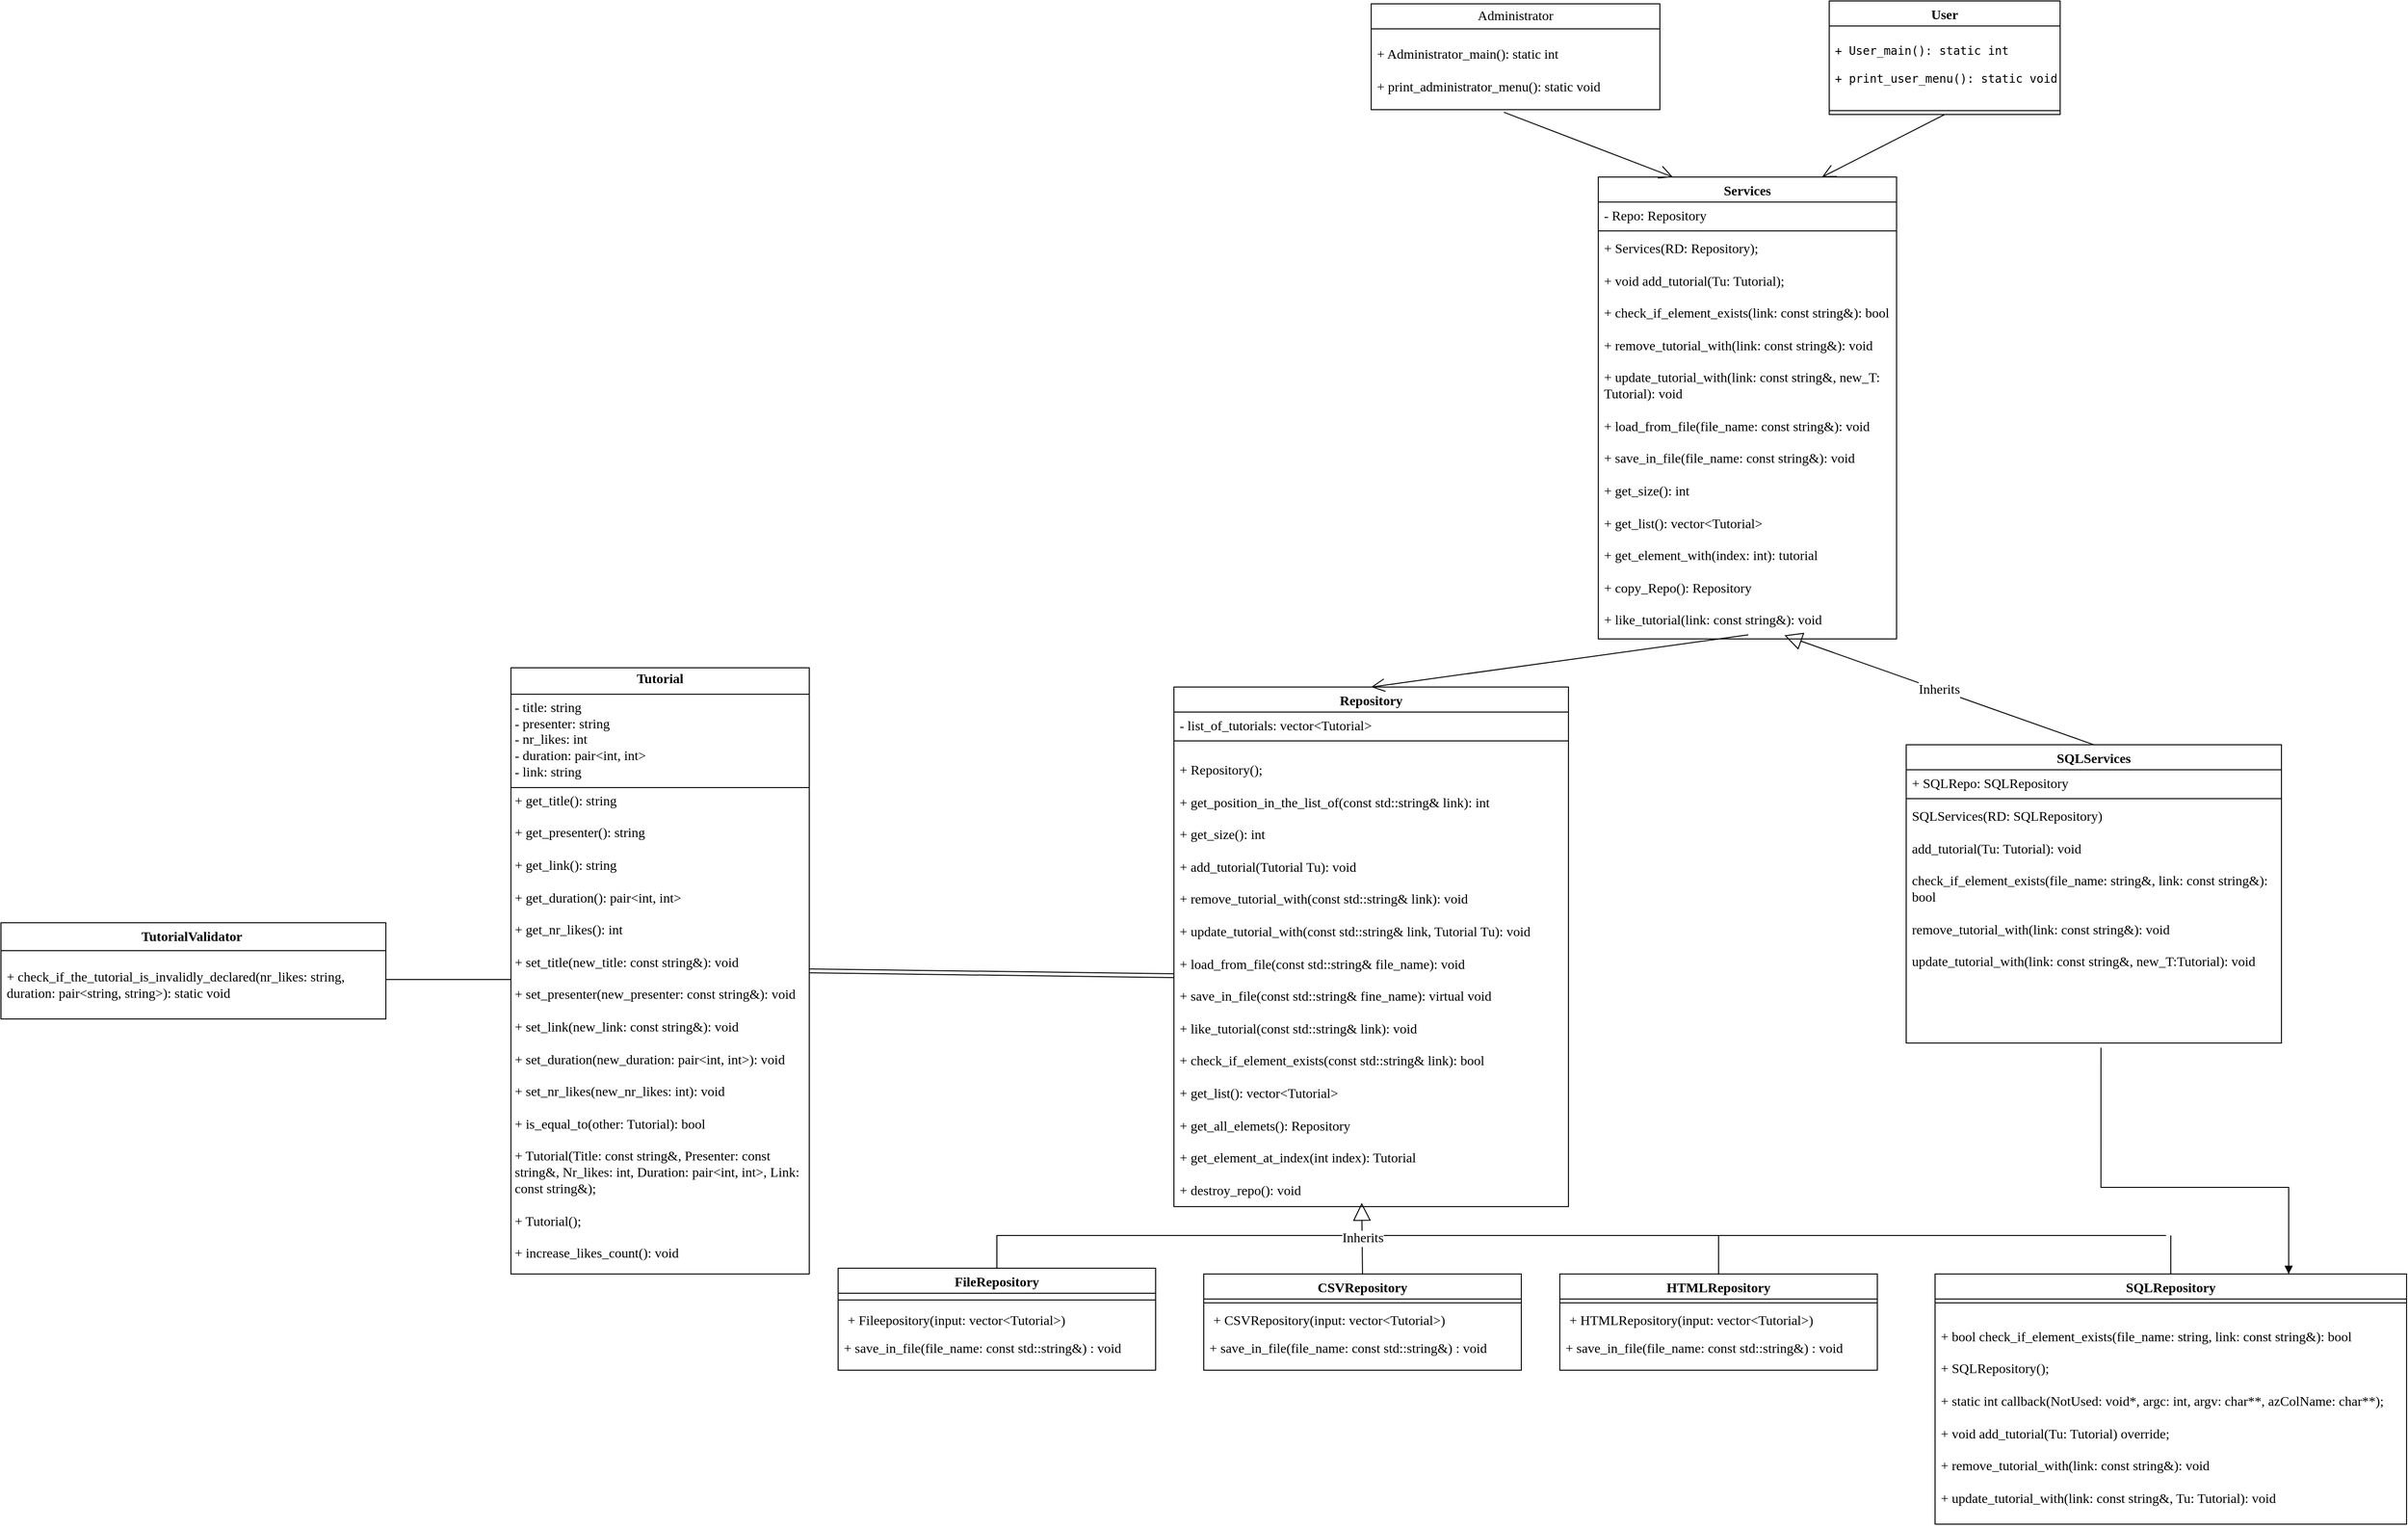 <mxfile version="26.2.14">
  <diagram id="C5RBs43oDa-KdzZeNtuy" name="Page-1">
    <mxGraphModel dx="3065" dy="1985" grid="1" gridSize="10" guides="1" tooltips="1" connect="1" arrows="1" fold="1" page="1" pageScale="1" pageWidth="827" pageHeight="1169" math="0" shadow="0">
      <root>
        <mxCell id="WIyWlLk6GJQsqaUBKTNV-0" />
        <mxCell id="WIyWlLk6GJQsqaUBKTNV-1" parent="WIyWlLk6GJQsqaUBKTNV-0" />
        <mxCell id="y9ue2mDPaF8vCii8hGkq-9" value="&lt;font style=&quot;font-size: 14px;&quot; face=&quot;Times New Roman&quot;&gt;Repository&lt;/font&gt;" style="swimlane;align=center;verticalAlign=top;childLayout=stackLayout;horizontal=1;startSize=26;horizontalStack=0;resizeParent=1;resizeParentMax=0;resizeLast=0;collapsible=1;marginBottom=0;whiteSpace=wrap;html=1;" parent="WIyWlLk6GJQsqaUBKTNV-1" vertex="1">
          <mxGeometry x="209" y="70" width="410" height="540" as="geometry">
            <mxRectangle x="310" y="230" width="100" height="30" as="alternateBounds" />
          </mxGeometry>
        </mxCell>
        <mxCell id="y9ue2mDPaF8vCii8hGkq-10" value="&lt;font style=&quot;font-size: 14px;&quot; face=&quot;Times New Roman&quot;&gt;- list_of_tutorials: vector&amp;lt;Tutorial&amp;gt;&lt;/font&gt;" style="text;strokeColor=none;fillColor=none;align=left;verticalAlign=top;spacingLeft=4;spacingRight=4;overflow=hidden;rotatable=0;points=[[0,0.5],[1,0.5]];portConstraint=eastwest;whiteSpace=wrap;html=1;" parent="y9ue2mDPaF8vCii8hGkq-9" vertex="1">
          <mxGeometry y="26" width="410" height="26" as="geometry" />
        </mxCell>
        <mxCell id="y9ue2mDPaF8vCii8hGkq-11" value="" style="line;strokeWidth=1;fillColor=none;align=left;verticalAlign=middle;spacingTop=-1;spacingLeft=3;spacingRight=3;rotatable=0;labelPosition=right;points=[];portConstraint=eastwest;strokeColor=inherit;" parent="y9ue2mDPaF8vCii8hGkq-9" vertex="1">
          <mxGeometry y="52" width="410" height="8" as="geometry" />
        </mxCell>
        <mxCell id="y9ue2mDPaF8vCii8hGkq-12" value="&lt;div&gt;&lt;pre style=&quot;&quot;&gt;&lt;font style=&quot;color: rgb(0, 0, 0); font-size: 14px;&quot; face=&quot;Times New Roman&quot;&gt;+ Repository();&lt;br&gt;&lt;br&gt;+ get_position_in_the_list_of(const std::string&amp;amp; link): int&lt;br&gt;&lt;br&gt;+ get_size(): int&lt;br&gt;&lt;br&gt;+ add_tutorial(Tutorial Tu): void&lt;br&gt;&lt;br&gt;+ remove_tutorial_with(const std::string&amp;amp; link): void&lt;br&gt;&lt;br&gt;+ update_tutorial_with(const std::string&amp;amp; link, Tutorial Tu): void&lt;br&gt;&lt;br&gt;+ load_from_file(const std::string&amp;amp; file_name): void&lt;br&gt;&lt;br&gt;+ save_in_file(const std::string&amp;amp; fine_name): virtual void&lt;br&gt;&lt;br&gt;+ like_tutorial(const std::string&amp;amp; link): void&lt;br&gt;&lt;br&gt;+ check_if_element_exists(const std::string&amp;amp; link): bool&lt;br&gt;&lt;br&gt;+ get_list(): vector&amp;lt;Tutorial&amp;gt;&lt;br&gt;&lt;br&gt;+ get_all_elemets(): Repository&lt;br&gt;&lt;br&gt;+ get_element_at_index(int index): Tutorial&lt;br&gt;&lt;br&gt;+ destroy_repo(): void&lt;/font&gt;&lt;/pre&gt;&lt;/div&gt;" style="text;strokeColor=none;fillColor=none;align=left;verticalAlign=top;spacingLeft=4;spacingRight=4;overflow=hidden;rotatable=0;points=[[0,0.5],[1,0.5]];portConstraint=eastwest;whiteSpace=wrap;html=1;" parent="y9ue2mDPaF8vCii8hGkq-9" vertex="1">
          <mxGeometry y="60" width="410" height="480" as="geometry" />
        </mxCell>
        <mxCell id="y9ue2mDPaF8vCii8hGkq-24" value="&lt;font style=&quot;font-size: 14px;&quot; face=&quot;Times New Roman&quot;&gt;FileRepository&lt;/font&gt;" style="swimlane;fontStyle=1;align=center;verticalAlign=top;childLayout=stackLayout;horizontal=1;startSize=26;horizontalStack=0;resizeParent=1;resizeParentMax=0;resizeLast=0;collapsible=1;marginBottom=0;whiteSpace=wrap;html=1;" parent="WIyWlLk6GJQsqaUBKTNV-1" vertex="1">
          <mxGeometry x="-140" y="674" width="330" height="106" as="geometry" />
        </mxCell>
        <mxCell id="y9ue2mDPaF8vCii8hGkq-26" value="" style="line;strokeWidth=1;fillColor=none;align=left;verticalAlign=middle;spacingTop=-1;spacingLeft=3;spacingRight=3;rotatable=0;labelPosition=right;points=[];portConstraint=eastwest;strokeColor=inherit;" parent="y9ue2mDPaF8vCii8hGkq-24" vertex="1">
          <mxGeometry y="26" width="330" height="14" as="geometry" />
        </mxCell>
        <mxCell id="y9ue2mDPaF8vCii8hGkq-27" value="&lt;p style=&quot;margin: 0px 0px 0px 4px;&quot;&gt;&lt;font face=&quot;Times New Roman&quot; style=&quot;background-color: light-dark(#ffffff, var(--ge-dark-color, #121212)); font-size: 14px;&quot;&gt;+&amp;nbsp;Fileepository(input: vector&amp;lt;Tutorial&amp;gt;)&lt;/font&gt;&lt;/p&gt;&lt;div&gt;&lt;pre&gt;&lt;font face=&quot;Times New Roman&quot; style=&quot;background-color: light-dark(#ffffff, var(--ge-dark-color, #121212)); font-size: 14px;&quot;&gt;+ save_in_file(file_name: const std::string&amp;amp;) : void&lt;/font&gt;&lt;/pre&gt;&lt;/div&gt;" style="text;strokeColor=none;fillColor=none;align=left;verticalAlign=top;spacingLeft=4;spacingRight=4;overflow=hidden;rotatable=0;points=[[0,0.5],[1,0.5]];portConstraint=eastwest;whiteSpace=wrap;html=1;" parent="y9ue2mDPaF8vCii8hGkq-24" vertex="1">
          <mxGeometry y="40" width="330" height="66" as="geometry" />
        </mxCell>
        <mxCell id="y9ue2mDPaF8vCii8hGkq-30" value="&lt;font face=&quot;Times New Roman&quot; style=&quot;font-size: 14px;&quot;&gt;CSVRepository&lt;/font&gt;" style="swimlane;fontStyle=1;align=center;verticalAlign=top;childLayout=stackLayout;horizontal=1;startSize=26;horizontalStack=0;resizeParent=1;resizeParentMax=0;resizeLast=0;collapsible=1;marginBottom=0;whiteSpace=wrap;html=1;" parent="WIyWlLk6GJQsqaUBKTNV-1" vertex="1">
          <mxGeometry x="240" y="680" width="330" height="100" as="geometry" />
        </mxCell>
        <mxCell id="y9ue2mDPaF8vCii8hGkq-31" value="" style="line;strokeWidth=1;fillColor=none;align=left;verticalAlign=middle;spacingTop=-1;spacingLeft=3;spacingRight=3;rotatable=0;labelPosition=right;points=[];portConstraint=eastwest;strokeColor=inherit;" parent="y9ue2mDPaF8vCii8hGkq-30" vertex="1">
          <mxGeometry y="26" width="330" height="8" as="geometry" />
        </mxCell>
        <mxCell id="y9ue2mDPaF8vCii8hGkq-32" value="&lt;p style=&quot;margin: 0px 0px 0px 4px;&quot;&gt;&lt;font face=&quot;Times New Roman&quot; style=&quot;background-color: light-dark(#ffffff, var(--ge-dark-color, #121212)); font-size: 14px;&quot;&gt;+&amp;nbsp;CSVRepository(input: vector&amp;lt;Tutorial&amp;gt;)&lt;/font&gt;&lt;/p&gt;&lt;div&gt;&lt;pre&gt;&lt;font face=&quot;Times New Roman&quot; style=&quot;background-color: light-dark(#ffffff, var(--ge-dark-color, #121212)); font-size: 14px;&quot;&gt;+ save_in_file(file_name: const std::string&amp;amp;) : void&lt;/font&gt;&lt;/pre&gt;&lt;/div&gt;" style="text;strokeColor=none;fillColor=none;align=left;verticalAlign=top;spacingLeft=4;spacingRight=4;overflow=hidden;rotatable=0;points=[[0,0.5],[1,0.5]];portConstraint=eastwest;whiteSpace=wrap;html=1;" parent="y9ue2mDPaF8vCii8hGkq-30" vertex="1">
          <mxGeometry y="34" width="330" height="66" as="geometry" />
        </mxCell>
        <mxCell id="y9ue2mDPaF8vCii8hGkq-33" value="&lt;font face=&quot;Times New Roman&quot; style=&quot;font-size: 14px;&quot;&gt;HTMLRepository&lt;/font&gt;" style="swimlane;fontStyle=1;align=center;verticalAlign=top;childLayout=stackLayout;horizontal=1;startSize=26;horizontalStack=0;resizeParent=1;resizeParentMax=0;resizeLast=0;collapsible=1;marginBottom=0;whiteSpace=wrap;html=1;" parent="WIyWlLk6GJQsqaUBKTNV-1" vertex="1">
          <mxGeometry x="610" y="680" width="330" height="100" as="geometry" />
        </mxCell>
        <mxCell id="y9ue2mDPaF8vCii8hGkq-34" value="" style="line;strokeWidth=1;fillColor=none;align=left;verticalAlign=middle;spacingTop=-1;spacingLeft=3;spacingRight=3;rotatable=0;labelPosition=right;points=[];portConstraint=eastwest;strokeColor=inherit;" parent="y9ue2mDPaF8vCii8hGkq-33" vertex="1">
          <mxGeometry y="26" width="330" height="8" as="geometry" />
        </mxCell>
        <mxCell id="y9ue2mDPaF8vCii8hGkq-35" value="&lt;p style=&quot;margin: 0px 0px 0px 4px;&quot;&gt;&lt;font face=&quot;Times New Roman&quot;&gt;&lt;font style=&quot;background-color: light-dark(#ffffff, var(--ge-dark-color, #121212)); font-size: 14px;&quot;&gt;+ HTMLR&lt;/font&gt;&lt;span style=&quot;background-color: light-dark(#ffffff, var(--ge-dark-color, #121212)); font-size: 14px; color: light-dark(rgb(0, 0, 0), rgb(255, 255, 255));&quot;&gt;epository(input: vector&amp;lt;Tutorial&amp;gt;)&lt;/span&gt;&lt;/font&gt;&lt;/p&gt;&lt;div&gt;&lt;pre&gt;&lt;font face=&quot;Times New Roman&quot; style=&quot;background-color: light-dark(#ffffff, var(--ge-dark-color, #121212)); font-size: 14px;&quot;&gt;+ save_in_file(file_name: const std::string&amp;amp;) : void&lt;/font&gt;&lt;/pre&gt;&lt;/div&gt;" style="text;strokeColor=none;fillColor=none;align=left;verticalAlign=top;spacingLeft=4;spacingRight=4;overflow=hidden;rotatable=0;points=[[0,0.5],[1,0.5]];portConstraint=eastwest;whiteSpace=wrap;html=1;" parent="y9ue2mDPaF8vCii8hGkq-33" vertex="1">
          <mxGeometry y="34" width="330" height="66" as="geometry" />
        </mxCell>
        <mxCell id="y9ue2mDPaF8vCii8hGkq-48" value="" style="endArrow=none;html=1;rounded=0;exitX=0.5;exitY=0;exitDx=0;exitDy=0;" parent="WIyWlLk6GJQsqaUBKTNV-1" source="y9ue2mDPaF8vCii8hGkq-24" edge="1">
          <mxGeometry width="50" height="50" relative="1" as="geometry">
            <mxPoint x="340" y="690" as="sourcePoint" />
            <mxPoint x="780" y="640" as="targetPoint" />
            <Array as="points">
              <mxPoint x="25" y="640" />
            </Array>
          </mxGeometry>
        </mxCell>
        <mxCell id="y9ue2mDPaF8vCii8hGkq-50" value="" style="endArrow=none;html=1;rounded=0;exitX=0.5;exitY=0;exitDx=0;exitDy=0;" parent="WIyWlLk6GJQsqaUBKTNV-1" source="y9ue2mDPaF8vCii8hGkq-33" edge="1">
          <mxGeometry width="50" height="50" relative="1" as="geometry">
            <mxPoint x="690" y="690" as="sourcePoint" />
            <mxPoint x="775" y="640" as="targetPoint" />
          </mxGeometry>
        </mxCell>
        <mxCell id="y9ue2mDPaF8vCii8hGkq-53" value="&lt;font face=&quot;Times New Roman&quot; style=&quot;font-size: 14px;&quot;&gt;Inherits&lt;/font&gt;" style="endArrow=block;endSize=16;endFill=0;html=1;rounded=0;exitX=0.5;exitY=0;exitDx=0;exitDy=0;entryX=0.476;entryY=0.992;entryDx=0;entryDy=0;entryPerimeter=0;" parent="WIyWlLk6GJQsqaUBKTNV-1" source="y9ue2mDPaF8vCii8hGkq-30" target="y9ue2mDPaF8vCii8hGkq-12" edge="1">
          <mxGeometry width="160" relative="1" as="geometry">
            <mxPoint x="340" y="660" as="sourcePoint" />
            <mxPoint x="500" y="660" as="targetPoint" />
          </mxGeometry>
        </mxCell>
        <mxCell id="y9ue2mDPaF8vCii8hGkq-54" value="&lt;p style=&quot;margin:0px;margin-top:4px;text-align:center;&quot;&gt;&lt;b&gt;&lt;font face=&quot;Times New Roman&quot; style=&quot;font-size: 14px;&quot;&gt;Tutorial&lt;/font&gt;&lt;/b&gt;&lt;/p&gt;&lt;hr size=&quot;1&quot; style=&quot;border-style:solid;&quot;&gt;&lt;p style=&quot;margin:0px;margin-left:4px;&quot;&gt;&lt;font face=&quot;Times New Roman&quot; style=&quot;font-size: 14px;&quot;&gt;- title: string&lt;/font&gt;&lt;/p&gt;&lt;p style=&quot;margin:0px;margin-left:4px;&quot;&gt;&lt;font face=&quot;Times New Roman&quot; style=&quot;font-size: 14px;&quot;&gt;- presenter: string&lt;/font&gt;&lt;/p&gt;&lt;p style=&quot;margin:0px;margin-left:4px;&quot;&gt;&lt;font face=&quot;Times New Roman&quot; style=&quot;font-size: 14px;&quot;&gt;- nr_likes: int&lt;/font&gt;&lt;/p&gt;&lt;p style=&quot;margin:0px;margin-left:4px;&quot;&gt;&lt;font face=&quot;Times New Roman&quot; style=&quot;font-size: 14px;&quot;&gt;- duration: pair&amp;lt;int, int&amp;gt;&lt;/font&gt;&lt;/p&gt;&lt;p style=&quot;margin:0px;margin-left:4px;&quot;&gt;&lt;font face=&quot;Times New Roman&quot; style=&quot;font-size: 14px;&quot;&gt;- link: string&lt;/font&gt;&lt;/p&gt;&lt;hr size=&quot;1&quot; style=&quot;border-style:solid;&quot;&gt;&lt;p style=&quot;margin:0px;margin-left:4px;&quot;&gt;&lt;font face=&quot;Times New Roman&quot; style=&quot;font-size: 14px;&quot;&gt;+ get_title(): string&amp;nbsp;&lt;/font&gt;&lt;/p&gt;&lt;p style=&quot;margin:0px;margin-left:4px;&quot;&gt;&lt;font face=&quot;Times New Roman&quot; style=&quot;font-size: 14px;&quot;&gt;&lt;br&gt;&lt;/font&gt;&lt;/p&gt;&lt;p style=&quot;margin:0px;margin-left:4px;&quot;&gt;&lt;font face=&quot;Times New Roman&quot; style=&quot;font-size: 14px;&quot;&gt;+ get_presenter(): string&amp;nbsp;&lt;/font&gt;&lt;/p&gt;&lt;p style=&quot;margin:0px;margin-left:4px;&quot;&gt;&lt;font face=&quot;Times New Roman&quot; style=&quot;font-size: 14px;&quot;&gt;&lt;br&gt;&lt;/font&gt;&lt;/p&gt;&lt;p style=&quot;margin:0px;margin-left:4px;&quot;&gt;&lt;font face=&quot;Times New Roman&quot; style=&quot;font-size: 14px;&quot;&gt;+ get_link(): string&amp;nbsp;&lt;/font&gt;&lt;/p&gt;&lt;p style=&quot;margin:0px;margin-left:4px;&quot;&gt;&lt;font face=&quot;Times New Roman&quot; style=&quot;font-size: 14px;&quot;&gt;&lt;br&gt;&lt;/font&gt;&lt;/p&gt;&lt;p style=&quot;margin:0px;margin-left:4px;&quot;&gt;&lt;font face=&quot;Times New Roman&quot; style=&quot;font-size: 14px;&quot;&gt;+ get_duration(): pair&amp;lt;int, int&amp;gt;&amp;nbsp;&lt;/font&gt;&lt;/p&gt;&lt;p style=&quot;margin:0px;margin-left:4px;&quot;&gt;&lt;font face=&quot;Times New Roman&quot; style=&quot;font-size: 14px;&quot;&gt;&lt;br&gt;&lt;/font&gt;&lt;/p&gt;&lt;p style=&quot;margin:0px;margin-left:4px;&quot;&gt;&lt;font face=&quot;Times New Roman&quot; style=&quot;font-size: 14px;&quot;&gt;+ get_nr_likes(): int&lt;/font&gt;&lt;/p&gt;&lt;p style=&quot;margin:0px;margin-left:4px;&quot;&gt;&lt;font face=&quot;Times New Roman&quot; style=&quot;font-size: 14px;&quot;&gt;&lt;br&gt;&lt;/font&gt;&lt;/p&gt;&lt;p style=&quot;margin:0px;margin-left:4px;&quot;&gt;&lt;font face=&quot;Times New Roman&quot; style=&quot;font-size: 14px;&quot;&gt;+ set_title(new_title: const string&amp;amp;): void&lt;/font&gt;&lt;/p&gt;&lt;p style=&quot;margin:0px;margin-left:4px;&quot;&gt;&lt;font face=&quot;Times New Roman&quot; style=&quot;font-size: 14px;&quot;&gt;&lt;br&gt;&lt;/font&gt;&lt;/p&gt;&lt;p style=&quot;margin:0px;margin-left:4px;&quot;&gt;&lt;font face=&quot;Times New Roman&quot; style=&quot;font-size: 14px;&quot;&gt;+ set_presenter(new_presenter: const string&amp;amp;): void&lt;/font&gt;&lt;/p&gt;&lt;p style=&quot;margin:0px;margin-left:4px;&quot;&gt;&lt;font face=&quot;Times New Roman&quot; style=&quot;font-size: 14px;&quot;&gt;&lt;br&gt;&lt;/font&gt;&lt;/p&gt;&lt;p style=&quot;margin:0px;margin-left:4px;&quot;&gt;&lt;font face=&quot;Times New Roman&quot; style=&quot;font-size: 14px;&quot;&gt;+ set_link(new_link: const string&amp;amp;): void&lt;/font&gt;&lt;/p&gt;&lt;p style=&quot;margin:0px;margin-left:4px;&quot;&gt;&lt;font face=&quot;Times New Roman&quot; style=&quot;font-size: 14px;&quot;&gt;&lt;br&gt;&lt;/font&gt;&lt;/p&gt;&lt;p style=&quot;margin:0px;margin-left:4px;&quot;&gt;&lt;font face=&quot;Times New Roman&quot; style=&quot;font-size: 14px;&quot;&gt;+ set_duration(new_duration: pair&amp;lt;int, int&amp;gt;): void&lt;/font&gt;&lt;/p&gt;&lt;p style=&quot;margin:0px;margin-left:4px;&quot;&gt;&lt;font face=&quot;Times New Roman&quot; style=&quot;font-size: 14px;&quot;&gt;&lt;br&gt;&lt;/font&gt;&lt;/p&gt;&lt;p style=&quot;margin:0px;margin-left:4px;&quot;&gt;&lt;font face=&quot;Times New Roman&quot; style=&quot;font-size: 14px;&quot;&gt;+ set_nr_likes(new_nr_likes: int): void&lt;/font&gt;&lt;/p&gt;&lt;p style=&quot;margin:0px;margin-left:4px;&quot;&gt;&lt;font face=&quot;Times New Roman&quot; style=&quot;font-size: 14px;&quot;&gt;&lt;br&gt;&lt;/font&gt;&lt;/p&gt;&lt;p style=&quot;margin:0px;margin-left:4px;&quot;&gt;&lt;font face=&quot;Times New Roman&quot; style=&quot;font-size: 14px;&quot;&gt;+ is_equal_to(other: Tutorial): bool&lt;/font&gt;&lt;/p&gt;&lt;p style=&quot;margin:0px;margin-left:4px;&quot;&gt;&lt;font face=&quot;Times New Roman&quot; style=&quot;font-size: 14px;&quot;&gt;&lt;br&gt;&lt;/font&gt;&lt;/p&gt;&lt;p style=&quot;margin:0px;margin-left:4px;&quot;&gt;&lt;font face=&quot;Times New Roman&quot; style=&quot;font-size: 14px;&quot;&gt;+ Tutorial(Title: const string&amp;amp;, Presenter: const string&amp;amp;, Nr_likes: int, Duration: pair&amp;lt;int, int&amp;gt;, Link: const string&amp;amp;);&lt;/font&gt;&lt;/p&gt;&lt;p style=&quot;margin:0px;margin-left:4px;&quot;&gt;&lt;font face=&quot;Times New Roman&quot; style=&quot;font-size: 14px;&quot;&gt;&lt;br&gt;&lt;/font&gt;&lt;/p&gt;&lt;p style=&quot;margin:0px;margin-left:4px;&quot;&gt;&lt;font face=&quot;Times New Roman&quot; style=&quot;font-size: 14px;&quot;&gt;+ Tutorial();&lt;/font&gt;&lt;/p&gt;&lt;p style=&quot;margin:0px;margin-left:4px;&quot;&gt;&lt;font face=&quot;Times New Roman&quot; style=&quot;font-size: 14px;&quot;&gt;&lt;br&gt;&lt;/font&gt;&lt;/p&gt;&lt;p style=&quot;margin:0px;margin-left:4px;&quot;&gt;&lt;font face=&quot;Times New Roman&quot; style=&quot;font-size: 14px;&quot;&gt;+ increase_likes_count(): void&lt;/font&gt;&lt;/p&gt;" style="verticalAlign=top;align=left;overflow=fill;html=1;whiteSpace=wrap;" parent="WIyWlLk6GJQsqaUBKTNV-1" vertex="1">
          <mxGeometry x="-480" y="50" width="310" height="630" as="geometry" />
        </mxCell>
        <mxCell id="y9ue2mDPaF8vCii8hGkq-55" value="" style="shape=link;html=1;rounded=0;exitX=1;exitY=0.5;exitDx=0;exitDy=0;entryX=0;entryY=0.5;entryDx=0;entryDy=0;" parent="WIyWlLk6GJQsqaUBKTNV-1" source="y9ue2mDPaF8vCii8hGkq-54" target="y9ue2mDPaF8vCii8hGkq-12" edge="1">
          <mxGeometry width="100" relative="1" as="geometry">
            <mxPoint x="20" y="290" as="sourcePoint" />
            <mxPoint x="120" y="290" as="targetPoint" />
          </mxGeometry>
        </mxCell>
        <mxCell id="y9ue2mDPaF8vCii8hGkq-56" value="&lt;font style=&quot;font-size: 14px;&quot; face=&quot;Times New Roman&quot;&gt;Services&lt;/font&gt;" style="swimlane;fontStyle=1;align=center;verticalAlign=top;childLayout=stackLayout;horizontal=1;startSize=26;horizontalStack=0;resizeParent=1;resizeParentMax=0;resizeLast=0;collapsible=1;marginBottom=0;whiteSpace=wrap;html=1;" parent="WIyWlLk6GJQsqaUBKTNV-1" vertex="1">
          <mxGeometry x="650" y="-460" width="310" height="480" as="geometry" />
        </mxCell>
        <mxCell id="y9ue2mDPaF8vCii8hGkq-57" value="&lt;font style=&quot;font-size: 14px;&quot; face=&quot;Times New Roman&quot;&gt;- Repo: Repository&lt;/font&gt;" style="text;strokeColor=none;fillColor=none;align=left;verticalAlign=top;spacingLeft=4;spacingRight=4;overflow=hidden;rotatable=0;points=[[0,0.5],[1,0.5]];portConstraint=eastwest;whiteSpace=wrap;html=1;" parent="y9ue2mDPaF8vCii8hGkq-56" vertex="1">
          <mxGeometry y="26" width="310" height="26" as="geometry" />
        </mxCell>
        <mxCell id="y9ue2mDPaF8vCii8hGkq-58" value="" style="line;strokeWidth=1;fillColor=none;align=left;verticalAlign=middle;spacingTop=-1;spacingLeft=3;spacingRight=3;rotatable=0;labelPosition=right;points=[];portConstraint=eastwest;strokeColor=inherit;" parent="y9ue2mDPaF8vCii8hGkq-56" vertex="1">
          <mxGeometry y="52" width="310" height="8" as="geometry" />
        </mxCell>
        <mxCell id="y9ue2mDPaF8vCii8hGkq-59" value="&lt;div&gt;&lt;font face=&quot;Times New Roman&quot; style=&quot;font-size: 14px;&quot;&gt;+ Services(RD: Repository);&lt;/font&gt;&lt;/div&gt;&lt;div&gt;&lt;font face=&quot;Times New Roman&quot; style=&quot;font-size: 14px;&quot;&gt;&lt;br&gt;&lt;/font&gt;&lt;/div&gt;&lt;div&gt;&lt;font face=&quot;Times New Roman&quot; style=&quot;font-size: 14px;&quot;&gt;+ void add_tutorial(Tu: Tutorial);&lt;/font&gt;&lt;/div&gt;&lt;div&gt;&lt;font face=&quot;Times New Roman&quot; style=&quot;font-size: 14px;&quot;&gt;&lt;br&gt;&lt;/font&gt;&lt;/div&gt;&lt;div&gt;&lt;font face=&quot;Times New Roman&quot; style=&quot;font-size: 14px;&quot;&gt;+ check_if_element_exists(link: const string&amp;amp;): bool&lt;/font&gt;&lt;/div&gt;&lt;div&gt;&lt;font face=&quot;Times New Roman&quot; style=&quot;font-size: 14px;&quot;&gt;&lt;br&gt;&lt;/font&gt;&lt;/div&gt;&lt;div&gt;&lt;font face=&quot;Times New Roman&quot; style=&quot;font-size: 14px;&quot;&gt;+ remove_tutorial_with(link: const string&amp;amp;): void&lt;/font&gt;&lt;/div&gt;&lt;div&gt;&lt;font face=&quot;Times New Roman&quot; style=&quot;font-size: 14px;&quot;&gt;&lt;br&gt;&lt;/font&gt;&lt;/div&gt;&lt;div&gt;&lt;font face=&quot;Times New Roman&quot; style=&quot;font-size: 14px;&quot;&gt;+ update_tutorial_with(link: const string&amp;amp;, new_T: Tutorial): void&lt;/font&gt;&lt;/div&gt;&lt;div&gt;&lt;font face=&quot;Times New Roman&quot; style=&quot;font-size: 14px;&quot;&gt;&lt;br&gt;&lt;/font&gt;&lt;/div&gt;&lt;div&gt;&lt;font face=&quot;Times New Roman&quot; style=&quot;font-size: 14px;&quot;&gt;+ load_from_file(file_name: const string&amp;amp;): void&lt;/font&gt;&lt;/div&gt;&lt;div&gt;&lt;font face=&quot;Times New Roman&quot; style=&quot;font-size: 14px;&quot;&gt;&lt;br&gt;&lt;/font&gt;&lt;/div&gt;&lt;div&gt;&lt;font face=&quot;Times New Roman&quot; style=&quot;font-size: 14px;&quot;&gt;+ save_in_file(file_name: const string&amp;amp;): void&lt;/font&gt;&lt;/div&gt;&lt;div&gt;&lt;font face=&quot;Times New Roman&quot; style=&quot;font-size: 14px;&quot;&gt;&lt;br&gt;&lt;/font&gt;&lt;/div&gt;&lt;div&gt;&lt;font face=&quot;Times New Roman&quot; style=&quot;font-size: 14px;&quot;&gt;+ get_size(): int&lt;/font&gt;&lt;/div&gt;&lt;div&gt;&lt;font face=&quot;Times New Roman&quot; style=&quot;font-size: 14px;&quot;&gt;&lt;br&gt;&lt;/font&gt;&lt;/div&gt;&lt;div&gt;&lt;font face=&quot;Times New Roman&quot; style=&quot;font-size: 14px;&quot;&gt;+ get_list(): vector&amp;lt;Tutorial&amp;gt;&lt;/font&gt;&lt;/div&gt;&lt;div&gt;&lt;font face=&quot;Times New Roman&quot; style=&quot;font-size: 14px;&quot;&gt;&lt;br&gt;&lt;/font&gt;&lt;/div&gt;&lt;div&gt;&lt;font face=&quot;Times New Roman&quot; style=&quot;font-size: 14px;&quot;&gt;+ get_element_with(index: int): tutorial&lt;/font&gt;&lt;/div&gt;&lt;div&gt;&lt;font face=&quot;Times New Roman&quot; style=&quot;font-size: 14px;&quot;&gt;&lt;br&gt;&lt;/font&gt;&lt;/div&gt;&lt;div&gt;&lt;font face=&quot;Times New Roman&quot; style=&quot;font-size: 14px;&quot;&gt;+ copy_Repo(): Repository&lt;/font&gt;&lt;/div&gt;&lt;div&gt;&lt;font face=&quot;Times New Roman&quot; style=&quot;font-size: 14px;&quot;&gt;&lt;br&gt;&lt;/font&gt;&lt;/div&gt;&lt;div&gt;&lt;font face=&quot;Times New Roman&quot; style=&quot;font-size: 14px;&quot;&gt;+ like_tutorial(link: const string&amp;amp;): void&lt;/font&gt;&lt;/div&gt;&lt;div&gt;&lt;font face=&quot;Times New Roman&quot; style=&quot;font-size: 14px;&quot;&gt;&lt;br&gt;&lt;/font&gt;&lt;/div&gt;&lt;div&gt;&lt;font face=&quot;Times New Roman&quot; style=&quot;font-size: 14px;&quot;&gt;+ destroy_service(): void&lt;/font&gt;&lt;/div&gt;" style="text;strokeColor=none;fillColor=none;align=left;verticalAlign=top;spacingLeft=4;spacingRight=4;overflow=hidden;rotatable=0;points=[[0,0.5],[1,0.5]];portConstraint=eastwest;whiteSpace=wrap;html=1;" parent="y9ue2mDPaF8vCii8hGkq-56" vertex="1">
          <mxGeometry y="60" width="310" height="420" as="geometry" />
        </mxCell>
        <mxCell id="y9ue2mDPaF8vCii8hGkq-60" value="" style="endArrow=open;endFill=1;endSize=12;html=1;rounded=0;entryX=0.5;entryY=0;entryDx=0;entryDy=0;exitX=0.503;exitY=0.99;exitDx=0;exitDy=0;exitPerimeter=0;" parent="WIyWlLk6GJQsqaUBKTNV-1" source="y9ue2mDPaF8vCii8hGkq-59" target="y9ue2mDPaF8vCii8hGkq-9" edge="1">
          <mxGeometry width="160" relative="1" as="geometry">
            <mxPoint x="230" y="-60" as="sourcePoint" />
            <mxPoint x="390" y="-60" as="targetPoint" />
          </mxGeometry>
        </mxCell>
        <mxCell id="UxkSmvea691f9d6Wi-Wd-0" value="&lt;font face=&quot;Times New Roman&quot; style=&quot;font-size: 14px;&quot;&gt;TutorialValidator&lt;/font&gt;&amp;nbsp;" style="swimlane;fontStyle=1;align=center;verticalAlign=middle;childLayout=stackLayout;horizontal=1;startSize=29;horizontalStack=0;resizeParent=1;resizeParentMax=0;resizeLast=0;collapsible=0;marginBottom=0;html=1;whiteSpace=wrap;" vertex="1" parent="WIyWlLk6GJQsqaUBKTNV-1">
          <mxGeometry x="-1010" y="315" width="400" height="100" as="geometry" />
        </mxCell>
        <mxCell id="UxkSmvea691f9d6Wi-Wd-2" value="&lt;font face=&quot;Times New Roman&quot; style=&quot;font-size: 14px;&quot;&gt;+ check_if_the_tutorial_is_invalidly_declared(nr_likes: string, duration: pair&amp;lt;string, string&amp;gt;): static void&lt;/font&gt;" style="text;html=1;strokeColor=none;fillColor=none;align=left;verticalAlign=middle;spacingLeft=4;spacingRight=4;overflow=hidden;rotatable=0;points=[[0,0.5],[1,0.5]];portConstraint=eastwest;whiteSpace=wrap;" vertex="1" parent="UxkSmvea691f9d6Wi-Wd-0">
          <mxGeometry y="29" width="400" height="71" as="geometry" />
        </mxCell>
        <mxCell id="UxkSmvea691f9d6Wi-Wd-5" value="" style="line;strokeWidth=1;fillColor=none;align=left;verticalAlign=middle;spacingTop=-1;spacingLeft=3;spacingRight=3;rotatable=0;labelPosition=right;points=[];portConstraint=eastwest;strokeColor=inherit;" vertex="1" parent="WIyWlLk6GJQsqaUBKTNV-1">
          <mxGeometry x="-610" y="370" width="130" height="8" as="geometry" />
        </mxCell>
        <mxCell id="UxkSmvea691f9d6Wi-Wd-10" value="&lt;font style=&quot;font-size: 14px;&quot; face=&quot;Times New Roman&quot;&gt;SQLRepository&lt;/font&gt;" style="swimlane;fontStyle=1;align=center;verticalAlign=top;childLayout=stackLayout;horizontal=1;startSize=26;horizontalStack=0;resizeParent=1;resizeParentMax=0;resizeLast=0;collapsible=1;marginBottom=0;whiteSpace=wrap;html=1;" vertex="1" parent="WIyWlLk6GJQsqaUBKTNV-1">
          <mxGeometry x="1000" y="680" width="490" height="260" as="geometry" />
        </mxCell>
        <mxCell id="UxkSmvea691f9d6Wi-Wd-12" value="" style="line;strokeWidth=1;fillColor=none;align=left;verticalAlign=middle;spacingTop=-1;spacingLeft=3;spacingRight=3;rotatable=0;labelPosition=right;points=[];portConstraint=eastwest;strokeColor=inherit;" vertex="1" parent="UxkSmvea691f9d6Wi-Wd-10">
          <mxGeometry y="26" width="490" height="8" as="geometry" />
        </mxCell>
        <mxCell id="UxkSmvea691f9d6Wi-Wd-13" value="&lt;div&gt;&lt;font face=&quot;Times New Roman&quot; style=&quot;font-size: 14px;&quot;&gt;&lt;br&gt;&lt;/font&gt;&lt;/div&gt;&lt;div&gt;&lt;font face=&quot;Times New Roman&quot; style=&quot;font-size: 14px;&quot;&gt;+ bool check_if_element_exists(file_name: string, link: const string&amp;amp;): bool&lt;/font&gt;&lt;/div&gt;&lt;div&gt;&lt;font face=&quot;Times New Roman&quot; style=&quot;font-size: 14px;&quot;&gt;&lt;br&gt;&lt;/font&gt;&lt;/div&gt;&lt;div&gt;&lt;font face=&quot;Times New Roman&quot; style=&quot;font-size: 14px;&quot;&gt;+ SQLRepository();&lt;/font&gt;&lt;/div&gt;&lt;div&gt;&lt;font face=&quot;Times New Roman&quot; style=&quot;font-size: 14px;&quot;&gt;&lt;br&gt;&lt;/font&gt;&lt;/div&gt;&lt;div&gt;&lt;font face=&quot;Times New Roman&quot; style=&quot;font-size: 14px;&quot;&gt;+ static int callback(NotUsed: void*, argc: int, argv: char**, azColName: char**);&lt;/font&gt;&lt;/div&gt;&lt;div&gt;&lt;font face=&quot;Times New Roman&quot; style=&quot;font-size: 14px;&quot;&gt;&lt;br&gt;&lt;/font&gt;&lt;/div&gt;&lt;div&gt;&lt;font face=&quot;Times New Roman&quot; style=&quot;font-size: 14px;&quot;&gt;+ void add_tutorial(Tu: Tutorial) override;&lt;/font&gt;&lt;/div&gt;&lt;div&gt;&lt;font face=&quot;Times New Roman&quot; style=&quot;font-size: 14px;&quot;&gt;&lt;br&gt;&lt;/font&gt;&lt;/div&gt;&lt;div&gt;&lt;font face=&quot;Times New Roman&quot; style=&quot;font-size: 14px;&quot;&gt;+ remove_tutorial_with(link: const string&amp;amp;): void&lt;/font&gt;&lt;/div&gt;&lt;div&gt;&lt;font face=&quot;Times New Roman&quot; style=&quot;font-size: 14px;&quot;&gt;&lt;br&gt;&lt;/font&gt;&lt;/div&gt;&lt;div&gt;&lt;font face=&quot;Times New Roman&quot; style=&quot;font-size: 14px;&quot;&gt;+ update_tutorial_with(link: const string&amp;amp;, Tu: Tutorial): void&lt;/font&gt;&lt;/div&gt;" style="text;strokeColor=none;fillColor=none;align=left;verticalAlign=top;spacingLeft=4;spacingRight=4;overflow=hidden;rotatable=0;points=[[0,0.5],[1,0.5]];portConstraint=eastwest;whiteSpace=wrap;html=1;" vertex="1" parent="UxkSmvea691f9d6Wi-Wd-10">
          <mxGeometry y="34" width="490" height="226" as="geometry" />
        </mxCell>
        <mxCell id="UxkSmvea691f9d6Wi-Wd-15" value="" style="endArrow=none;html=1;rounded=0;" edge="1" parent="WIyWlLk6GJQsqaUBKTNV-1">
          <mxGeometry width="50" height="50" relative="1" as="geometry">
            <mxPoint x="770" y="640" as="sourcePoint" />
            <mxPoint x="1240" y="640" as="targetPoint" />
          </mxGeometry>
        </mxCell>
        <mxCell id="UxkSmvea691f9d6Wi-Wd-16" value="" style="endArrow=none;html=1;rounded=0;entryX=0.5;entryY=0;entryDx=0;entryDy=0;" edge="1" parent="WIyWlLk6GJQsqaUBKTNV-1" target="UxkSmvea691f9d6Wi-Wd-10">
          <mxGeometry width="50" height="50" relative="1" as="geometry">
            <mxPoint x="1245" y="640" as="sourcePoint" />
            <mxPoint x="880" y="620" as="targetPoint" />
          </mxGeometry>
        </mxCell>
        <mxCell id="UxkSmvea691f9d6Wi-Wd-17" value="&lt;font face=&quot;Times New Roman&quot; style=&quot;font-size: 14px;&quot;&gt;SQLServices&lt;/font&gt;" style="swimlane;fontStyle=1;align=center;verticalAlign=top;childLayout=stackLayout;horizontal=1;startSize=26;horizontalStack=0;resizeParent=1;resizeParentMax=0;resizeLast=0;collapsible=1;marginBottom=0;whiteSpace=wrap;html=1;" vertex="1" parent="WIyWlLk6GJQsqaUBKTNV-1">
          <mxGeometry x="970" y="130" width="390" height="310" as="geometry" />
        </mxCell>
        <mxCell id="UxkSmvea691f9d6Wi-Wd-18" value="&lt;font style=&quot;font-size: 14px;&quot; face=&quot;Times New Roman&quot;&gt;+ SQLRepo: SQLRepository&lt;/font&gt;" style="text;strokeColor=none;fillColor=none;align=left;verticalAlign=top;spacingLeft=4;spacingRight=4;overflow=hidden;rotatable=0;points=[[0,0.5],[1,0.5]];portConstraint=eastwest;whiteSpace=wrap;html=1;" vertex="1" parent="UxkSmvea691f9d6Wi-Wd-17">
          <mxGeometry y="26" width="390" height="26" as="geometry" />
        </mxCell>
        <mxCell id="UxkSmvea691f9d6Wi-Wd-19" value="" style="line;strokeWidth=1;fillColor=none;align=left;verticalAlign=middle;spacingTop=-1;spacingLeft=3;spacingRight=3;rotatable=0;labelPosition=right;points=[];portConstraint=eastwest;strokeColor=inherit;" vertex="1" parent="UxkSmvea691f9d6Wi-Wd-17">
          <mxGeometry y="52" width="390" height="8" as="geometry" />
        </mxCell>
        <mxCell id="UxkSmvea691f9d6Wi-Wd-20" value="&lt;div&gt;&lt;font face=&quot;Times New Roman&quot; style=&quot;font-size: 14px;&quot;&gt;SQLServices(RD: SQLRepository)&lt;/font&gt;&lt;/div&gt;&lt;div&gt;&lt;font face=&quot;Times New Roman&quot; style=&quot;font-size: 14px;&quot;&gt;&lt;br&gt;&lt;/font&gt;&lt;/div&gt;&lt;div&gt;&lt;font face=&quot;Times New Roman&quot; style=&quot;font-size: 14px;&quot;&gt;add_tutorial(Tu: Tutorial): void&lt;/font&gt;&lt;/div&gt;&lt;div&gt;&lt;font face=&quot;Times New Roman&quot; style=&quot;font-size: 14px;&quot;&gt;&lt;br&gt;&lt;/font&gt;&lt;/div&gt;&lt;div&gt;&lt;font face=&quot;Times New Roman&quot; style=&quot;font-size: 14px;&quot;&gt;check_if_element_exists(file_name: string&amp;amp;, link: const string&amp;amp;): bool&lt;/font&gt;&lt;/div&gt;&lt;div&gt;&lt;font face=&quot;Times New Roman&quot; style=&quot;font-size: 14px;&quot;&gt;&lt;br&gt;&lt;/font&gt;&lt;/div&gt;&lt;div&gt;&lt;font face=&quot;Times New Roman&quot; style=&quot;font-size: 14px;&quot;&gt;remove_tutorial_with(link: const string&amp;amp;): void&lt;/font&gt;&lt;/div&gt;&lt;div&gt;&lt;font face=&quot;Times New Roman&quot; style=&quot;font-size: 14px;&quot;&gt;&lt;br&gt;&lt;/font&gt;&lt;/div&gt;&lt;div&gt;&lt;font face=&quot;Times New Roman&quot; style=&quot;font-size: 14px;&quot;&gt;update_tutorial_with(link: const string&amp;amp;, new_T:Tutorial): void&lt;/font&gt;&lt;/div&gt;" style="text;strokeColor=none;fillColor=none;align=left;verticalAlign=top;spacingLeft=4;spacingRight=4;overflow=hidden;rotatable=0;points=[[0,0.5],[1,0.5]];portConstraint=eastwest;whiteSpace=wrap;html=1;" vertex="1" parent="UxkSmvea691f9d6Wi-Wd-17">
          <mxGeometry y="60" width="390" height="250" as="geometry" />
        </mxCell>
        <mxCell id="UxkSmvea691f9d6Wi-Wd-21" value="&lt;font style=&quot;font-size: 14px;&quot; face=&quot;Times New Roman&quot;&gt;Inherits&lt;/font&gt;" style="endArrow=block;endSize=16;endFill=0;html=1;rounded=0;exitX=0.5;exitY=0;exitDx=0;exitDy=0;entryX=0.624;entryY=0.991;entryDx=0;entryDy=0;entryPerimeter=0;" edge="1" parent="WIyWlLk6GJQsqaUBKTNV-1" source="UxkSmvea691f9d6Wi-Wd-17" target="y9ue2mDPaF8vCii8hGkq-59">
          <mxGeometry width="160" relative="1" as="geometry">
            <mxPoint x="610" y="170" as="sourcePoint" />
            <mxPoint x="770" y="170" as="targetPoint" />
          </mxGeometry>
        </mxCell>
        <mxCell id="UxkSmvea691f9d6Wi-Wd-22" value="" style="endArrow=block;endFill=1;html=1;edgeStyle=orthogonalEdgeStyle;align=left;verticalAlign=top;rounded=0;exitX=0.519;exitY=1.019;exitDx=0;exitDy=0;exitPerimeter=0;entryX=0.75;entryY=0;entryDx=0;entryDy=0;" edge="1" parent="WIyWlLk6GJQsqaUBKTNV-1" source="UxkSmvea691f9d6Wi-Wd-20" target="UxkSmvea691f9d6Wi-Wd-10">
          <mxGeometry x="-1" relative="1" as="geometry">
            <mxPoint x="610" y="400" as="sourcePoint" />
            <mxPoint x="770" y="400" as="targetPoint" />
            <Array as="points">
              <mxPoint x="1172" y="590" />
              <mxPoint x="1368" y="590" />
            </Array>
          </mxGeometry>
        </mxCell>
        <mxCell id="UxkSmvea691f9d6Wi-Wd-24" value="&lt;font style=&quot;font-size: 14px;&quot; face=&quot;Times New Roman&quot;&gt;Administrator&lt;/font&gt;" style="swimlane;fontStyle=0;childLayout=stackLayout;horizontal=1;startSize=26;fillColor=none;horizontalStack=0;resizeParent=1;resizeParentMax=0;resizeLast=0;collapsible=1;marginBottom=0;whiteSpace=wrap;html=1;" vertex="1" parent="WIyWlLk6GJQsqaUBKTNV-1">
          <mxGeometry x="414" y="-640" width="300" height="110" as="geometry" />
        </mxCell>
        <mxCell id="UxkSmvea691f9d6Wi-Wd-25" value="&lt;div&gt;&lt;pre style=&quot;&quot;&gt;&lt;span style=&quot;background-color: rgb(255, 255, 255);&quot;&gt;&lt;font face=&quot;Times New Roman&quot; style=&quot;color: rgb(0, 0, 0); font-size: 14px;&quot;&gt;+ Administrator_main(): static int&lt;br&gt;&lt;br&gt;+ print_administrator_menu(): static void&lt;/font&gt;&lt;/span&gt;&lt;/pre&gt;&lt;/div&gt;" style="text;strokeColor=none;fillColor=none;align=left;verticalAlign=top;spacingLeft=4;spacingRight=4;overflow=hidden;rotatable=0;points=[[0,0.5],[1,0.5]];portConstraint=eastwest;whiteSpace=wrap;html=1;" vertex="1" parent="UxkSmvea691f9d6Wi-Wd-24">
          <mxGeometry y="26" width="300" height="84" as="geometry" />
        </mxCell>
        <mxCell id="UxkSmvea691f9d6Wi-Wd-28" value="&lt;font face=&quot;Times New Roman&quot; style=&quot;font-size: 14px;&quot;&gt;User&lt;/font&gt;" style="swimlane;fontStyle=1;align=center;verticalAlign=top;childLayout=stackLayout;horizontal=1;startSize=26;horizontalStack=0;resizeParent=1;resizeParentMax=0;resizeLast=0;collapsible=1;marginBottom=0;whiteSpace=wrap;html=1;" vertex="1" parent="WIyWlLk6GJQsqaUBKTNV-1">
          <mxGeometry x="890" y="-643" width="240" height="118" as="geometry" />
        </mxCell>
        <mxCell id="UxkSmvea691f9d6Wi-Wd-29" value="&lt;div style=&quot;&quot;&gt;&lt;pre style=&quot;&quot;&gt;&lt;span style=&quot;background-color: rgb(255, 255, 255);&quot;&gt;+ User_main(): static int&lt;br&gt;&lt;br&gt;+ print_user_menu(): static void&lt;/span&gt;&lt;/pre&gt;&lt;/div&gt;" style="text;strokeColor=none;fillColor=none;align=left;verticalAlign=top;spacingLeft=4;spacingRight=4;overflow=hidden;rotatable=0;points=[[0,0.5],[1,0.5]];portConstraint=eastwest;whiteSpace=wrap;html=1;" vertex="1" parent="UxkSmvea691f9d6Wi-Wd-28">
          <mxGeometry y="26" width="240" height="84" as="geometry" />
        </mxCell>
        <mxCell id="UxkSmvea691f9d6Wi-Wd-30" value="" style="line;strokeWidth=1;fillColor=none;align=left;verticalAlign=middle;spacingTop=-1;spacingLeft=3;spacingRight=3;rotatable=0;labelPosition=right;points=[];portConstraint=eastwest;strokeColor=inherit;" vertex="1" parent="UxkSmvea691f9d6Wi-Wd-28">
          <mxGeometry y="110" width="240" height="8" as="geometry" />
        </mxCell>
        <mxCell id="UxkSmvea691f9d6Wi-Wd-35" value="" style="endArrow=open;endFill=1;endSize=12;html=1;rounded=0;exitX=0.46;exitY=1.032;exitDx=0;exitDy=0;exitPerimeter=0;entryX=0.25;entryY=0;entryDx=0;entryDy=0;" edge="1" parent="WIyWlLk6GJQsqaUBKTNV-1" source="UxkSmvea691f9d6Wi-Wd-25" target="y9ue2mDPaF8vCii8hGkq-56">
          <mxGeometry width="160" relative="1" as="geometry">
            <mxPoint x="690" y="-240" as="sourcePoint" />
            <mxPoint x="850" y="-240" as="targetPoint" />
          </mxGeometry>
        </mxCell>
        <mxCell id="UxkSmvea691f9d6Wi-Wd-36" value="" style="endArrow=open;endFill=1;endSize=12;html=1;rounded=0;entryX=0.75;entryY=0;entryDx=0;entryDy=0;exitX=0.5;exitY=1;exitDx=0;exitDy=0;" edge="1" parent="WIyWlLk6GJQsqaUBKTNV-1" source="UxkSmvea691f9d6Wi-Wd-28" target="y9ue2mDPaF8vCii8hGkq-56">
          <mxGeometry width="160" relative="1" as="geometry">
            <mxPoint x="690" y="-240" as="sourcePoint" />
            <mxPoint x="850" y="-240" as="targetPoint" />
          </mxGeometry>
        </mxCell>
      </root>
    </mxGraphModel>
  </diagram>
</mxfile>
